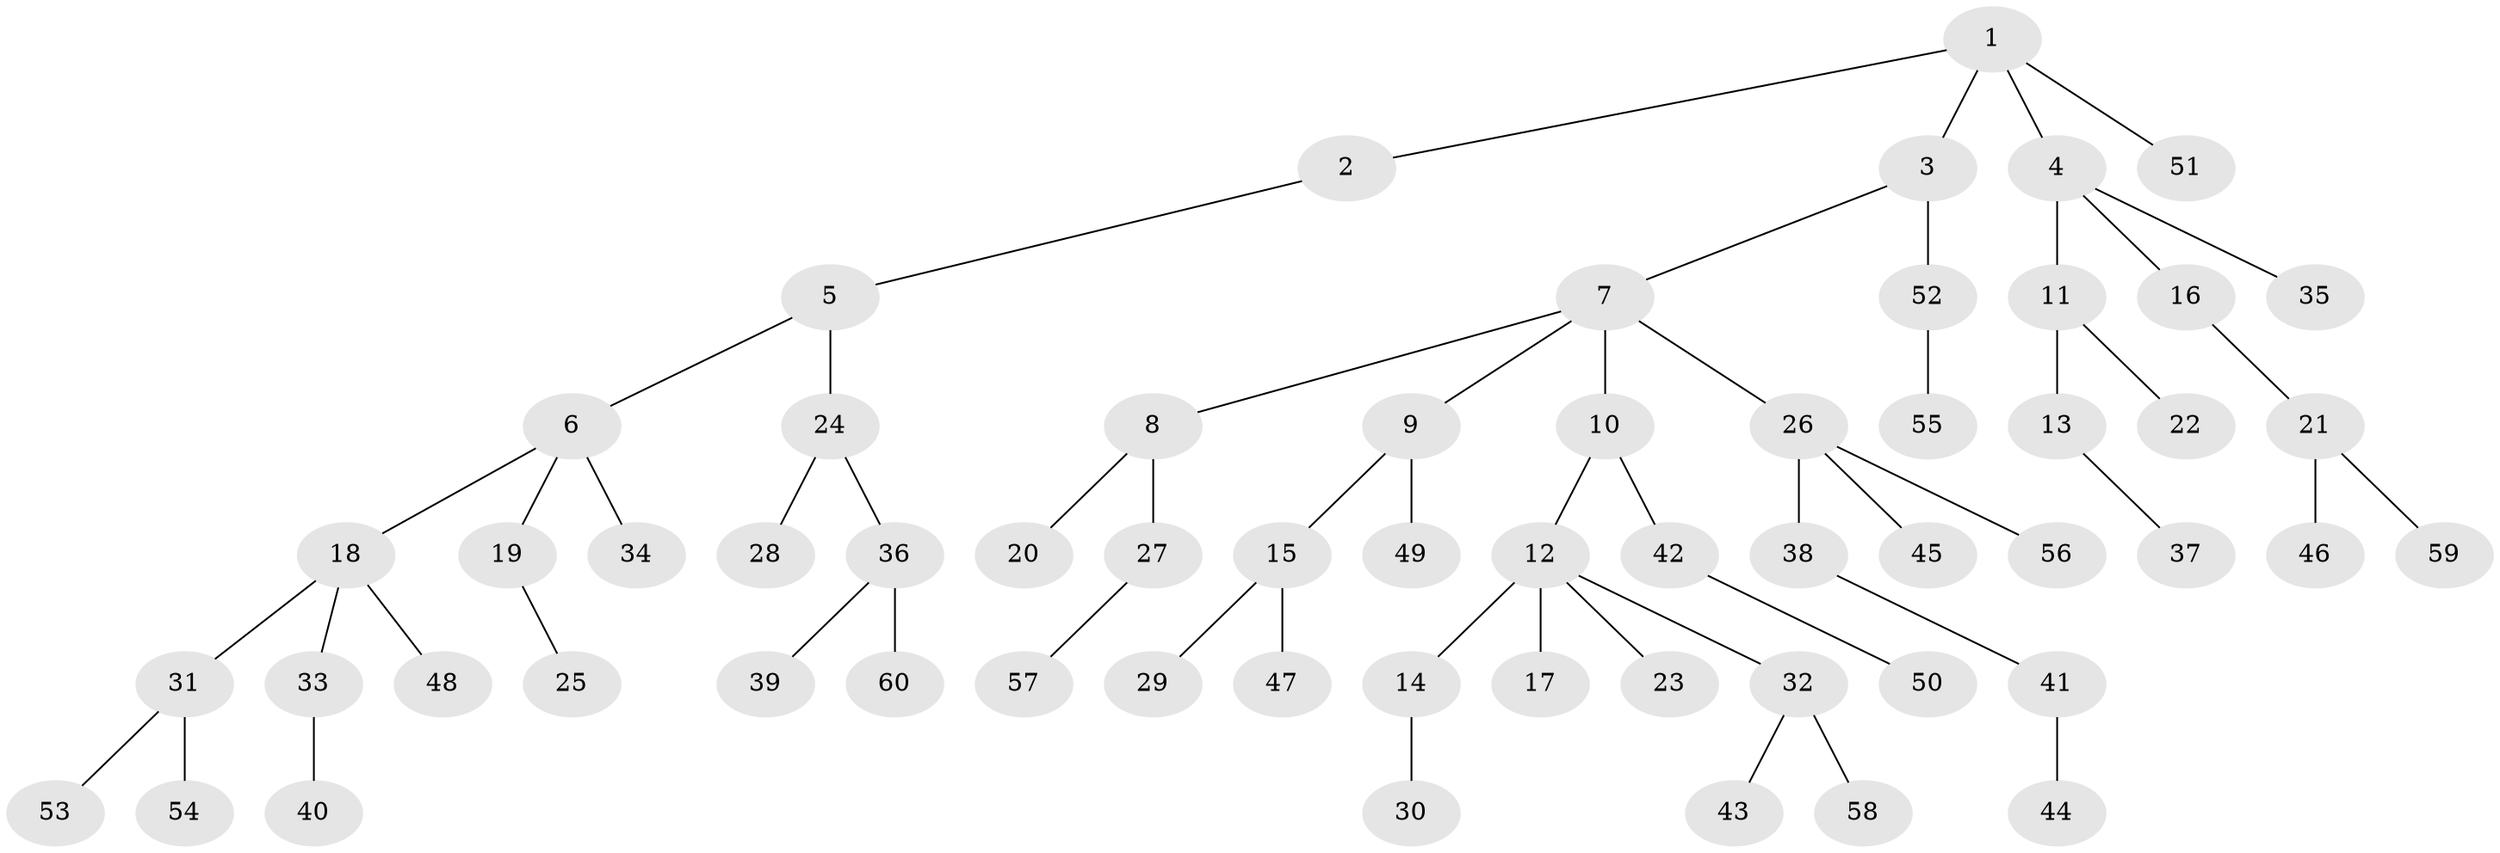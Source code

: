 // coarse degree distribution, {3: 0.2, 6: 0.03333333333333333, 2: 0.36666666666666664, 1: 0.4}
// Generated by graph-tools (version 1.1) at 2025/37/03/04/25 23:37:20]
// undirected, 60 vertices, 59 edges
graph export_dot {
  node [color=gray90,style=filled];
  1;
  2;
  3;
  4;
  5;
  6;
  7;
  8;
  9;
  10;
  11;
  12;
  13;
  14;
  15;
  16;
  17;
  18;
  19;
  20;
  21;
  22;
  23;
  24;
  25;
  26;
  27;
  28;
  29;
  30;
  31;
  32;
  33;
  34;
  35;
  36;
  37;
  38;
  39;
  40;
  41;
  42;
  43;
  44;
  45;
  46;
  47;
  48;
  49;
  50;
  51;
  52;
  53;
  54;
  55;
  56;
  57;
  58;
  59;
  60;
  1 -- 2;
  1 -- 3;
  1 -- 4;
  1 -- 51;
  2 -- 5;
  3 -- 7;
  3 -- 52;
  4 -- 11;
  4 -- 16;
  4 -- 35;
  5 -- 6;
  5 -- 24;
  6 -- 18;
  6 -- 19;
  6 -- 34;
  7 -- 8;
  7 -- 9;
  7 -- 10;
  7 -- 26;
  8 -- 20;
  8 -- 27;
  9 -- 15;
  9 -- 49;
  10 -- 12;
  10 -- 42;
  11 -- 13;
  11 -- 22;
  12 -- 14;
  12 -- 17;
  12 -- 23;
  12 -- 32;
  13 -- 37;
  14 -- 30;
  15 -- 29;
  15 -- 47;
  16 -- 21;
  18 -- 31;
  18 -- 33;
  18 -- 48;
  19 -- 25;
  21 -- 46;
  21 -- 59;
  24 -- 28;
  24 -- 36;
  26 -- 38;
  26 -- 45;
  26 -- 56;
  27 -- 57;
  31 -- 53;
  31 -- 54;
  32 -- 43;
  32 -- 58;
  33 -- 40;
  36 -- 39;
  36 -- 60;
  38 -- 41;
  41 -- 44;
  42 -- 50;
  52 -- 55;
}
